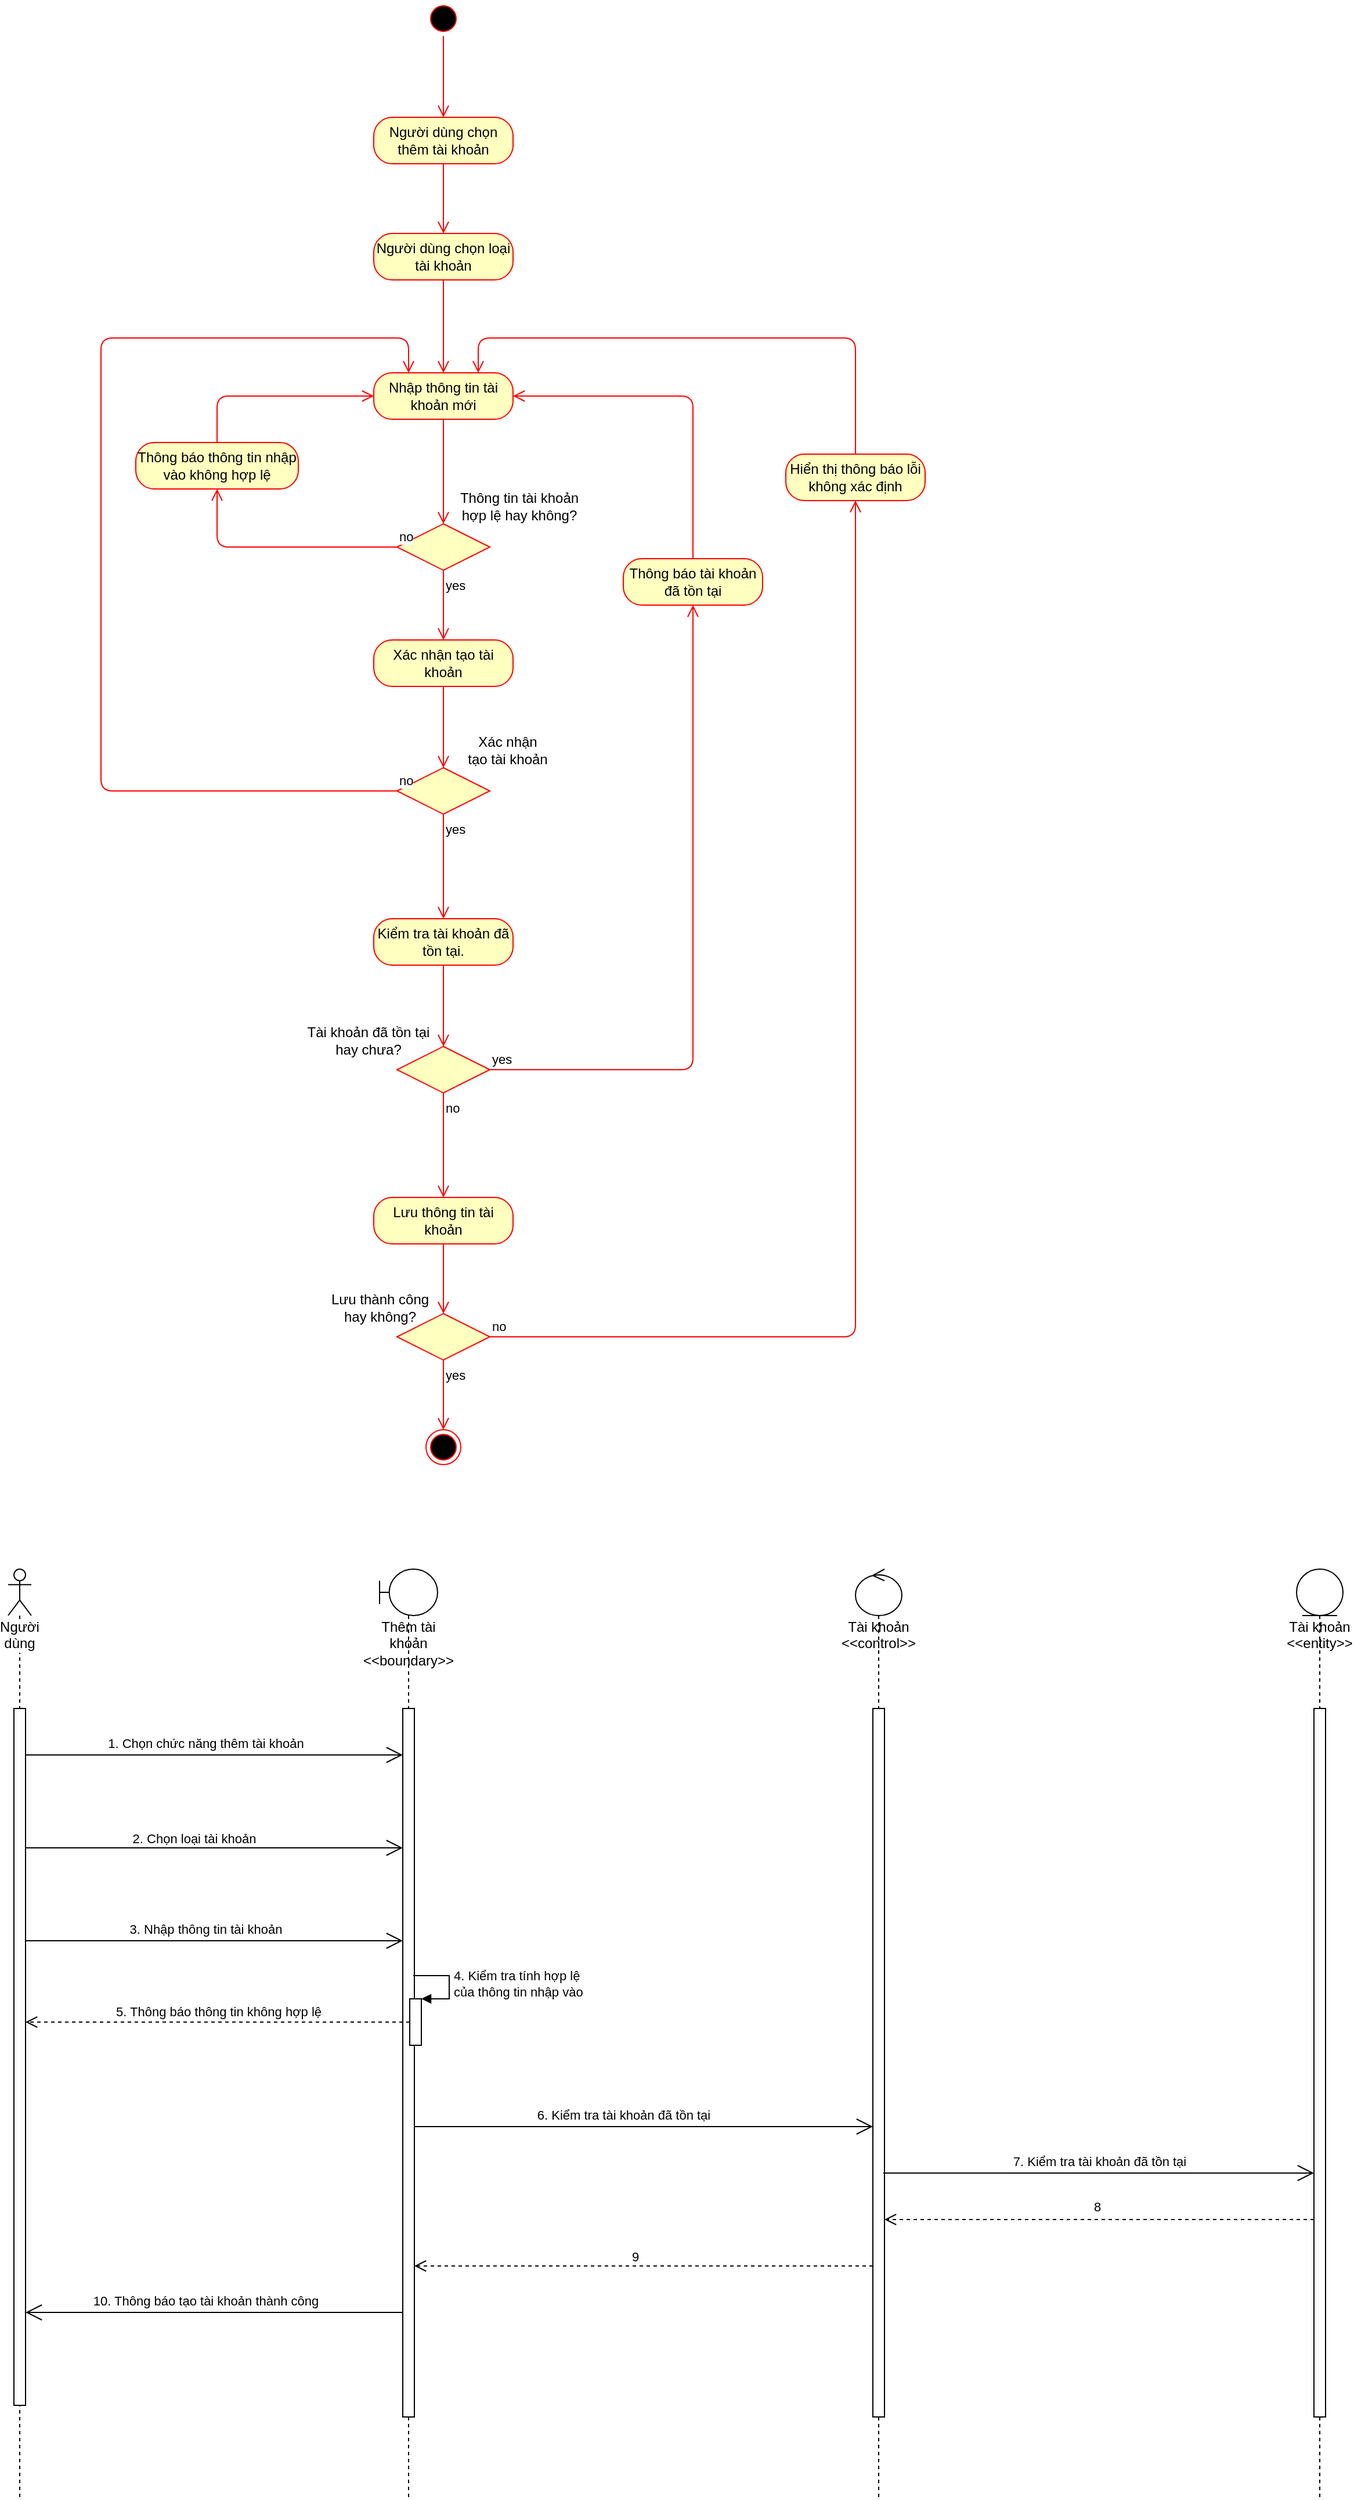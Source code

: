 <mxfile version="13.9.9" type="github">
  <diagram id="-hHKwc8TE8wEk4itMou8" name="Page-1">
    <mxGraphModel dx="942" dy="582" grid="1" gridSize="10" guides="1" tooltips="1" connect="1" arrows="1" fold="1" page="1" pageScale="1" pageWidth="850" pageHeight="1100" math="0" shadow="0">
      <root>
        <mxCell id="0" />
        <mxCell id="1" parent="0" />
        <mxCell id="u_T7zBw5QUFRuD9IZm7b-1" value="" style="ellipse;html=1;shape=startState;fillColor=#000000;strokeColor=#ff0000;" parent="1" vertex="1">
          <mxGeometry x="390" y="10" width="30" height="30" as="geometry" />
        </mxCell>
        <mxCell id="u_T7zBw5QUFRuD9IZm7b-2" value="" style="edgeStyle=orthogonalEdgeStyle;html=1;verticalAlign=bottom;endArrow=open;endSize=8;strokeColor=#ff0000;" parent="1" source="u_T7zBw5QUFRuD9IZm7b-1" target="u_T7zBw5QUFRuD9IZm7b-3" edge="1">
          <mxGeometry relative="1" as="geometry">
            <mxPoint x="405" y="230" as="targetPoint" />
          </mxGeometry>
        </mxCell>
        <mxCell id="u_T7zBw5QUFRuD9IZm7b-3" value="Người dùng chọn thêm tài khoản" style="rounded=1;whiteSpace=wrap;html=1;arcSize=40;fontColor=#000000;fillColor=#ffffc0;strokeColor=#ff0000;" parent="1" vertex="1">
          <mxGeometry x="345" y="110" width="120" height="40" as="geometry" />
        </mxCell>
        <mxCell id="u_T7zBw5QUFRuD9IZm7b-4" value="" style="edgeStyle=orthogonalEdgeStyle;html=1;verticalAlign=bottom;endArrow=open;endSize=8;strokeColor=#ff0000;" parent="1" source="u_T7zBw5QUFRuD9IZm7b-3" target="u_T7zBw5QUFRuD9IZm7b-16" edge="1">
          <mxGeometry relative="1" as="geometry">
            <mxPoint x="404.72" y="325" as="targetPoint" />
          </mxGeometry>
        </mxCell>
        <mxCell id="u_T7zBw5QUFRuD9IZm7b-7" value="Nhập thông tin tài khoản mới" style="rounded=1;whiteSpace=wrap;html=1;arcSize=40;fontColor=#000000;fillColor=#ffffc0;strokeColor=#ff0000;" parent="1" vertex="1">
          <mxGeometry x="345" y="330" width="120" height="40" as="geometry" />
        </mxCell>
        <mxCell id="u_T7zBw5QUFRuD9IZm7b-8" value="" style="edgeStyle=orthogonalEdgeStyle;html=1;verticalAlign=bottom;endArrow=open;endSize=8;strokeColor=#ff0000;entryX=0.5;entryY=0;entryDx=0;entryDy=0;" parent="1" source="u_T7zBw5QUFRuD9IZm7b-7" target="u_T7zBw5QUFRuD9IZm7b-9" edge="1">
          <mxGeometry relative="1" as="geometry">
            <mxPoint x="405" y="440" as="targetPoint" />
          </mxGeometry>
        </mxCell>
        <mxCell id="u_T7zBw5QUFRuD9IZm7b-9" value="" style="rhombus;whiteSpace=wrap;html=1;fillColor=#ffffc0;strokeColor=#ff0000;" parent="1" vertex="1">
          <mxGeometry x="365" y="460" width="80" height="40" as="geometry" />
        </mxCell>
        <mxCell id="u_T7zBw5QUFRuD9IZm7b-10" value="no" style="edgeStyle=orthogonalEdgeStyle;html=1;align=left;verticalAlign=bottom;endArrow=open;endSize=8;strokeColor=#ff0000;entryX=0.5;entryY=1;entryDx=0;entryDy=0;" parent="1" source="u_T7zBw5QUFRuD9IZm7b-9" target="u_T7zBw5QUFRuD9IZm7b-13" edge="1">
          <mxGeometry x="-1" relative="1" as="geometry">
            <mxPoint x="200" y="460" as="targetPoint" />
            <mxPoint x="340" y="480" as="sourcePoint" />
          </mxGeometry>
        </mxCell>
        <mxCell id="u_T7zBw5QUFRuD9IZm7b-11" value="yes" style="edgeStyle=orthogonalEdgeStyle;html=1;align=left;verticalAlign=top;endArrow=open;endSize=8;strokeColor=#ff0000;" parent="1" source="u_T7zBw5QUFRuD9IZm7b-9" target="u_T7zBw5QUFRuD9IZm7b-35" edge="1">
          <mxGeometry x="-1" relative="1" as="geometry">
            <mxPoint x="405" y="580" as="targetPoint" />
          </mxGeometry>
        </mxCell>
        <mxCell id="u_T7zBw5QUFRuD9IZm7b-12" value="&lt;span&gt;Thông tin tài khoản &lt;br&gt;hợp lệ hay không?&lt;/span&gt;" style="text;html=1;align=center;verticalAlign=middle;resizable=0;points=[];autosize=1;" parent="1" vertex="1">
          <mxGeometry x="410" y="430" width="120" height="30" as="geometry" />
        </mxCell>
        <mxCell id="u_T7zBw5QUFRuD9IZm7b-13" value="Thông báo thông tin nhập vào không hợp lệ" style="rounded=1;whiteSpace=wrap;html=1;arcSize=40;fontColor=#000000;fillColor=#ffffc0;strokeColor=#ff0000;" parent="1" vertex="1">
          <mxGeometry x="140" y="390" width="140" height="40" as="geometry" />
        </mxCell>
        <mxCell id="u_T7zBw5QUFRuD9IZm7b-14" value="" style="edgeStyle=orthogonalEdgeStyle;html=1;verticalAlign=bottom;endArrow=open;endSize=8;strokeColor=#ff0000;entryX=0;entryY=0.5;entryDx=0;entryDy=0;exitX=0.5;exitY=0;exitDx=0;exitDy=0;" parent="1" source="u_T7zBw5QUFRuD9IZm7b-13" target="u_T7zBw5QUFRuD9IZm7b-7" edge="1">
          <mxGeometry relative="1" as="geometry">
            <mxPoint x="180" y="430" as="targetPoint" />
            <Array as="points">
              <mxPoint x="210" y="350" />
            </Array>
          </mxGeometry>
        </mxCell>
        <mxCell id="u_T7zBw5QUFRuD9IZm7b-16" value="Người dùng chọn loại tài khoản" style="rounded=1;whiteSpace=wrap;html=1;arcSize=40;fontColor=#000000;fillColor=#ffffc0;strokeColor=#ff0000;" parent="1" vertex="1">
          <mxGeometry x="345" y="210" width="120" height="40" as="geometry" />
        </mxCell>
        <mxCell id="u_T7zBw5QUFRuD9IZm7b-17" value="" style="edgeStyle=orthogonalEdgeStyle;html=1;verticalAlign=bottom;endArrow=open;endSize=8;strokeColor=#ff0000;entryX=0.5;entryY=0;entryDx=0;entryDy=0;" parent="1" source="u_T7zBw5QUFRuD9IZm7b-16" target="u_T7zBw5QUFRuD9IZm7b-7" edge="1">
          <mxGeometry relative="1" as="geometry">
            <mxPoint x="240" y="300" as="targetPoint" />
          </mxGeometry>
        </mxCell>
        <mxCell id="u_T7zBw5QUFRuD9IZm7b-18" value="Kiểm tra tài khoản đã tồn tại." style="rounded=1;whiteSpace=wrap;html=1;arcSize=40;fontColor=#000000;fillColor=#ffffc0;strokeColor=#ff0000;" parent="1" vertex="1">
          <mxGeometry x="345" y="800" width="120" height="40" as="geometry" />
        </mxCell>
        <mxCell id="u_T7zBw5QUFRuD9IZm7b-19" value="" style="edgeStyle=orthogonalEdgeStyle;html=1;verticalAlign=bottom;endArrow=open;endSize=8;strokeColor=#ff0000;" parent="1" source="u_T7zBw5QUFRuD9IZm7b-18" target="u_T7zBw5QUFRuD9IZm7b-20" edge="1">
          <mxGeometry relative="1" as="geometry">
            <mxPoint x="405" y="930" as="targetPoint" />
          </mxGeometry>
        </mxCell>
        <mxCell id="u_T7zBw5QUFRuD9IZm7b-20" value="" style="rhombus;whiteSpace=wrap;html=1;fillColor=#ffffc0;strokeColor=#ff0000;" parent="1" vertex="1">
          <mxGeometry x="365" y="910" width="80" height="40" as="geometry" />
        </mxCell>
        <mxCell id="u_T7zBw5QUFRuD9IZm7b-21" value="yes" style="edgeStyle=orthogonalEdgeStyle;html=1;align=left;verticalAlign=bottom;endArrow=open;endSize=8;strokeColor=#ff0000;" parent="1" source="u_T7zBw5QUFRuD9IZm7b-20" target="u_T7zBw5QUFRuD9IZm7b-24" edge="1">
          <mxGeometry x="-1" relative="1" as="geometry">
            <mxPoint x="640" y="480" as="targetPoint" />
          </mxGeometry>
        </mxCell>
        <mxCell id="u_T7zBw5QUFRuD9IZm7b-22" value="no" style="edgeStyle=orthogonalEdgeStyle;html=1;align=left;verticalAlign=top;endArrow=open;endSize=8;strokeColor=#ff0000;" parent="1" source="u_T7zBw5QUFRuD9IZm7b-20" target="u_T7zBw5QUFRuD9IZm7b-26" edge="1">
          <mxGeometry x="-1" relative="1" as="geometry">
            <mxPoint x="405" y="1070" as="targetPoint" />
          </mxGeometry>
        </mxCell>
        <mxCell id="u_T7zBw5QUFRuD9IZm7b-23" value="Tài khoản đã tồn tại&lt;br&gt;hay chưa?" style="text;html=1;align=center;verticalAlign=middle;resizable=0;points=[];autosize=1;" parent="1" vertex="1">
          <mxGeometry x="280" y="890" width="120" height="30" as="geometry" />
        </mxCell>
        <mxCell id="u_T7zBw5QUFRuD9IZm7b-24" value="Thông báo tài khoản đã tồn tại" style="rounded=1;whiteSpace=wrap;html=1;arcSize=40;fontColor=#000000;fillColor=#ffffc0;strokeColor=#ff0000;" parent="1" vertex="1">
          <mxGeometry x="560" y="490" width="120" height="40" as="geometry" />
        </mxCell>
        <mxCell id="u_T7zBw5QUFRuD9IZm7b-25" value="" style="edgeStyle=orthogonalEdgeStyle;html=1;verticalAlign=bottom;endArrow=open;endSize=8;strokeColor=#ff0000;entryX=1;entryY=0.5;entryDx=0;entryDy=0;" parent="1" source="u_T7zBw5QUFRuD9IZm7b-24" target="u_T7zBw5QUFRuD9IZm7b-7" edge="1">
          <mxGeometry relative="1" as="geometry">
            <mxPoint x="660" y="470" as="targetPoint" />
            <Array as="points">
              <mxPoint x="620" y="350" />
            </Array>
          </mxGeometry>
        </mxCell>
        <mxCell id="u_T7zBw5QUFRuD9IZm7b-26" value="Lưu thông tin tài khoản" style="rounded=1;whiteSpace=wrap;html=1;arcSize=40;fontColor=#000000;fillColor=#ffffc0;strokeColor=#ff0000;" parent="1" vertex="1">
          <mxGeometry x="345" y="1040" width="120" height="40" as="geometry" />
        </mxCell>
        <mxCell id="u_T7zBw5QUFRuD9IZm7b-27" value="" style="edgeStyle=orthogonalEdgeStyle;html=1;verticalAlign=bottom;endArrow=open;endSize=8;strokeColor=#ff0000;entryX=0.5;entryY=0;entryDx=0;entryDy=0;" parent="1" source="u_T7zBw5QUFRuD9IZm7b-26" target="u_T7zBw5QUFRuD9IZm7b-28" edge="1">
          <mxGeometry relative="1" as="geometry">
            <mxPoint x="405" y="1120" as="targetPoint" />
          </mxGeometry>
        </mxCell>
        <mxCell id="u_T7zBw5QUFRuD9IZm7b-28" value="" style="rhombus;whiteSpace=wrap;html=1;fillColor=#ffffc0;strokeColor=#ff0000;" parent="1" vertex="1">
          <mxGeometry x="365" y="1140" width="80" height="40" as="geometry" />
        </mxCell>
        <mxCell id="u_T7zBw5QUFRuD9IZm7b-29" value="no" style="edgeStyle=orthogonalEdgeStyle;html=1;align=left;verticalAlign=bottom;endArrow=open;endSize=8;strokeColor=#ff0000;entryX=0.5;entryY=1;entryDx=0;entryDy=0;" parent="1" source="u_T7zBw5QUFRuD9IZm7b-28" target="u_T7zBw5QUFRuD9IZm7b-32" edge="1">
          <mxGeometry x="-1" relative="1" as="geometry">
            <mxPoint x="720" y="460" as="targetPoint" />
          </mxGeometry>
        </mxCell>
        <mxCell id="u_T7zBw5QUFRuD9IZm7b-30" value="yes" style="edgeStyle=orthogonalEdgeStyle;html=1;align=left;verticalAlign=top;endArrow=open;endSize=8;strokeColor=#ff0000;" parent="1" source="u_T7zBw5QUFRuD9IZm7b-28" target="u_T7zBw5QUFRuD9IZm7b-34" edge="1">
          <mxGeometry x="-1" relative="1" as="geometry">
            <mxPoint x="405" y="1250" as="targetPoint" />
          </mxGeometry>
        </mxCell>
        <mxCell id="u_T7zBw5QUFRuD9IZm7b-31" value="Lưu thành công&lt;br&gt;hay không?" style="text;html=1;align=center;verticalAlign=middle;resizable=0;points=[];autosize=1;" parent="1" vertex="1">
          <mxGeometry x="300" y="1120" width="100" height="30" as="geometry" />
        </mxCell>
        <mxCell id="u_T7zBw5QUFRuD9IZm7b-32" value="Hiển thị thông báo lỗi không xác định" style="rounded=1;whiteSpace=wrap;html=1;arcSize=40;fontColor=#000000;fillColor=#ffffc0;strokeColor=#ff0000;" parent="1" vertex="1">
          <mxGeometry x="700" y="400" width="120" height="40" as="geometry" />
        </mxCell>
        <mxCell id="u_T7zBw5QUFRuD9IZm7b-33" value="" style="edgeStyle=orthogonalEdgeStyle;html=1;verticalAlign=bottom;endArrow=open;endSize=8;strokeColor=#ff0000;entryX=0.75;entryY=0;entryDx=0;entryDy=0;exitX=0.5;exitY=0;exitDx=0;exitDy=0;" parent="1" source="u_T7zBw5QUFRuD9IZm7b-32" target="u_T7zBw5QUFRuD9IZm7b-7" edge="1">
          <mxGeometry relative="1" as="geometry">
            <mxPoint x="740" y="190" as="targetPoint" />
            <Array as="points">
              <mxPoint x="760" y="300" />
              <mxPoint x="435" y="300" />
            </Array>
          </mxGeometry>
        </mxCell>
        <mxCell id="u_T7zBw5QUFRuD9IZm7b-34" value="" style="ellipse;html=1;shape=endState;fillColor=#000000;strokeColor=#ff0000;" parent="1" vertex="1">
          <mxGeometry x="390" y="1240" width="30" height="30" as="geometry" />
        </mxCell>
        <mxCell id="u_T7zBw5QUFRuD9IZm7b-35" value="Xác nhận tạo tài khoản" style="rounded=1;whiteSpace=wrap;html=1;arcSize=40;fontColor=#000000;fillColor=#ffffc0;strokeColor=#ff0000;" parent="1" vertex="1">
          <mxGeometry x="345" y="560" width="120" height="40" as="geometry" />
        </mxCell>
        <mxCell id="u_T7zBw5QUFRuD9IZm7b-36" value="" style="edgeStyle=orthogonalEdgeStyle;html=1;verticalAlign=bottom;endArrow=open;endSize=8;strokeColor=#ff0000;entryX=0.5;entryY=0;entryDx=0;entryDy=0;" parent="1" source="u_T7zBw5QUFRuD9IZm7b-35" target="u_T7zBw5QUFRuD9IZm7b-37" edge="1">
          <mxGeometry relative="1" as="geometry">
            <mxPoint x="405" y="640" as="targetPoint" />
          </mxGeometry>
        </mxCell>
        <mxCell id="u_T7zBw5QUFRuD9IZm7b-37" value="" style="rhombus;whiteSpace=wrap;html=1;fillColor=#ffffc0;strokeColor=#ff0000;" parent="1" vertex="1">
          <mxGeometry x="365" y="670" width="80" height="40" as="geometry" />
        </mxCell>
        <mxCell id="u_T7zBw5QUFRuD9IZm7b-38" value="no" style="edgeStyle=orthogonalEdgeStyle;html=1;align=left;verticalAlign=bottom;endArrow=open;endSize=8;strokeColor=#ff0000;entryX=0.25;entryY=0;entryDx=0;entryDy=0;" parent="1" source="u_T7zBw5QUFRuD9IZm7b-37" target="u_T7zBw5QUFRuD9IZm7b-7" edge="1">
          <mxGeometry x="-1" relative="1" as="geometry">
            <mxPoint x="130" y="300" as="targetPoint" />
            <Array as="points">
              <mxPoint x="110" y="690" />
              <mxPoint x="110" y="300" />
              <mxPoint x="375" y="300" />
            </Array>
          </mxGeometry>
        </mxCell>
        <mxCell id="u_T7zBw5QUFRuD9IZm7b-39" value="yes" style="edgeStyle=orthogonalEdgeStyle;html=1;align=left;verticalAlign=top;endArrow=open;endSize=8;strokeColor=#ff0000;entryX=0.5;entryY=0;entryDx=0;entryDy=0;" parent="1" source="u_T7zBw5QUFRuD9IZm7b-37" target="u_T7zBw5QUFRuD9IZm7b-18" edge="1">
          <mxGeometry x="-1" relative="1" as="geometry">
            <mxPoint x="385" y="770" as="targetPoint" />
          </mxGeometry>
        </mxCell>
        <mxCell id="u_T7zBw5QUFRuD9IZm7b-40" value="Xác nhận&lt;br&gt;tạo tài khoản" style="text;html=1;align=center;verticalAlign=middle;resizable=0;points=[];autosize=1;" parent="1" vertex="1">
          <mxGeometry x="420" y="640" width="80" height="30" as="geometry" />
        </mxCell>
        <mxCell id="bdNDSrImDq5o_G4RIrDo-1" value="Người dùng" style="shape=umlLifeline;participant=umlActor;perimeter=lifelinePerimeter;whiteSpace=wrap;html=1;container=1;collapsible=0;recursiveResize=0;verticalAlign=top;spacingTop=36;outlineConnect=0;labelBackgroundColor=#ffffff;" vertex="1" parent="1">
          <mxGeometry x="30" y="1360" width="20" height="800" as="geometry" />
        </mxCell>
        <mxCell id="bdNDSrImDq5o_G4RIrDo-6" value="" style="html=1;points=[];perimeter=orthogonalPerimeter;labelBackgroundColor=#ffffff;" vertex="1" parent="bdNDSrImDq5o_G4RIrDo-1">
          <mxGeometry x="5" y="120" width="10" height="600" as="geometry" />
        </mxCell>
        <mxCell id="bdNDSrImDq5o_G4RIrDo-2" value="Thêm tài khoản&lt;br&gt;&amp;lt;&amp;lt;boundary&amp;gt;&amp;gt;" style="shape=umlLifeline;participant=umlBoundary;perimeter=lifelinePerimeter;whiteSpace=wrap;html=1;container=1;collapsible=0;recursiveResize=0;verticalAlign=top;spacingTop=36;outlineConnect=0;" vertex="1" parent="1">
          <mxGeometry x="350" y="1360" width="50" height="800" as="geometry" />
        </mxCell>
        <mxCell id="bdNDSrImDq5o_G4RIrDo-7" value="" style="html=1;points=[];perimeter=orthogonalPerimeter;labelBackgroundColor=#ffffff;" vertex="1" parent="bdNDSrImDq5o_G4RIrDo-2">
          <mxGeometry x="20" y="120" width="10" height="610" as="geometry" />
        </mxCell>
        <mxCell id="bdNDSrImDq5o_G4RIrDo-3" value="Tài khoản&lt;br&gt;&amp;lt;&amp;lt;control&amp;gt;&amp;gt;" style="shape=umlLifeline;participant=umlControl;perimeter=lifelinePerimeter;whiteSpace=wrap;html=1;container=1;collapsible=0;recursiveResize=0;verticalAlign=top;spacingTop=36;outlineConnect=0;" vertex="1" parent="1">
          <mxGeometry x="760" y="1360" width="40" height="800" as="geometry" />
        </mxCell>
        <mxCell id="bdNDSrImDq5o_G4RIrDo-8" value="" style="html=1;points=[];perimeter=orthogonalPerimeter;labelBackgroundColor=#ffffff;" vertex="1" parent="bdNDSrImDq5o_G4RIrDo-3">
          <mxGeometry x="15" y="120" width="10" height="610" as="geometry" />
        </mxCell>
        <mxCell id="bdNDSrImDq5o_G4RIrDo-4" value="Tài khoản&lt;br&gt;&amp;lt;&amp;lt;entity&amp;gt;&amp;gt;" style="shape=umlLifeline;participant=umlEntity;perimeter=lifelinePerimeter;whiteSpace=wrap;html=1;container=1;collapsible=0;recursiveResize=0;verticalAlign=top;spacingTop=36;outlineConnect=0;" vertex="1" parent="1">
          <mxGeometry x="1140" y="1360" width="40" height="800" as="geometry" />
        </mxCell>
        <mxCell id="bdNDSrImDq5o_G4RIrDo-9" value="" style="html=1;points=[];perimeter=orthogonalPerimeter;labelBackgroundColor=#ffffff;" vertex="1" parent="bdNDSrImDq5o_G4RIrDo-4">
          <mxGeometry x="15" y="120" width="10" height="610" as="geometry" />
        </mxCell>
        <mxCell id="bdNDSrImDq5o_G4RIrDo-5" value="" style="endArrow=open;endFill=1;endSize=12;html=1;" edge="1" parent="1" source="bdNDSrImDq5o_G4RIrDo-6" target="bdNDSrImDq5o_G4RIrDo-7">
          <mxGeometry width="160" relative="1" as="geometry">
            <mxPoint x="90" y="1530" as="sourcePoint" />
            <mxPoint x="250" y="1530" as="targetPoint" />
            <Array as="points">
              <mxPoint x="300" y="1520" />
            </Array>
          </mxGeometry>
        </mxCell>
        <mxCell id="bdNDSrImDq5o_G4RIrDo-10" value="1. Chọn chức năng thêm tài khoản" style="edgeLabel;html=1;align=center;verticalAlign=middle;resizable=0;points=[];" vertex="1" connectable="0" parent="bdNDSrImDq5o_G4RIrDo-5">
          <mxGeometry x="-0.157" y="-2" relative="1" as="geometry">
            <mxPoint x="18" y="-12" as="offset" />
          </mxGeometry>
        </mxCell>
        <mxCell id="bdNDSrImDq5o_G4RIrDo-11" value="" style="endArrow=open;endFill=1;endSize=12;html=1;" edge="1" parent="1" source="bdNDSrImDq5o_G4RIrDo-6" target="bdNDSrImDq5o_G4RIrDo-7">
          <mxGeometry width="160" relative="1" as="geometry">
            <mxPoint x="100" y="1600" as="sourcePoint" />
            <mxPoint x="260" y="1600" as="targetPoint" />
            <Array as="points">
              <mxPoint x="220" y="1600" />
            </Array>
          </mxGeometry>
        </mxCell>
        <mxCell id="bdNDSrImDq5o_G4RIrDo-12" value="2. Chọn loại tài khoản" style="edgeLabel;html=1;align=center;verticalAlign=middle;resizable=0;points=[];" vertex="1" connectable="0" parent="bdNDSrImDq5o_G4RIrDo-11">
          <mxGeometry x="-0.262" y="4" relative="1" as="geometry">
            <mxPoint x="25" y="-4" as="offset" />
          </mxGeometry>
        </mxCell>
        <mxCell id="bdNDSrImDq5o_G4RIrDo-14" value="" style="endArrow=open;endFill=1;endSize=12;html=1;" edge="1" parent="1" source="bdNDSrImDq5o_G4RIrDo-6" target="bdNDSrImDq5o_G4RIrDo-7">
          <mxGeometry width="160" relative="1" as="geometry">
            <mxPoint x="120" y="1670" as="sourcePoint" />
            <mxPoint x="280" y="1670" as="targetPoint" />
            <Array as="points">
              <mxPoint x="220" y="1680" />
            </Array>
          </mxGeometry>
        </mxCell>
        <mxCell id="bdNDSrImDq5o_G4RIrDo-15" value="3. Nhập thông tin tài khoản" style="edgeLabel;html=1;align=center;verticalAlign=middle;resizable=0;points=[];" vertex="1" connectable="0" parent="bdNDSrImDq5o_G4RIrDo-14">
          <mxGeometry x="-0.206" y="-1" relative="1" as="geometry">
            <mxPoint x="26" y="-11" as="offset" />
          </mxGeometry>
        </mxCell>
        <mxCell id="bdNDSrImDq5o_G4RIrDo-16" value="" style="html=1;points=[];perimeter=orthogonalPerimeter;labelBackgroundColor=#ffffff;" vertex="1" parent="1">
          <mxGeometry x="376" y="1730" width="10" height="40" as="geometry" />
        </mxCell>
        <mxCell id="bdNDSrImDq5o_G4RIrDo-17" value="4. Kiểm tra tính hợp lệ &lt;br&gt;của thông tin nhập vào" style="edgeStyle=orthogonalEdgeStyle;html=1;align=left;spacingLeft=2;endArrow=block;rounded=0;entryX=1;entryY=0;" edge="1" target="bdNDSrImDq5o_G4RIrDo-16" parent="1">
          <mxGeometry relative="1" as="geometry">
            <mxPoint x="379" y="1710" as="sourcePoint" />
            <Array as="points">
              <mxPoint x="379" y="1710" />
              <mxPoint x="410" y="1710" />
              <mxPoint x="410" y="1730" />
            </Array>
          </mxGeometry>
        </mxCell>
        <mxCell id="bdNDSrImDq5o_G4RIrDo-18" value="5. Thông báo thông tin không hợp lệ" style="html=1;verticalAlign=bottom;endArrow=open;dashed=1;endSize=8;" edge="1" parent="1" source="bdNDSrImDq5o_G4RIrDo-16" target="bdNDSrImDq5o_G4RIrDo-6">
          <mxGeometry relative="1" as="geometry">
            <mxPoint x="290" y="1840" as="sourcePoint" />
            <mxPoint x="210" y="1840" as="targetPoint" />
          </mxGeometry>
        </mxCell>
        <mxCell id="bdNDSrImDq5o_G4RIrDo-20" value="" style="endArrow=open;endFill=1;endSize=12;html=1;" edge="1" parent="1" source="bdNDSrImDq5o_G4RIrDo-7" target="bdNDSrImDq5o_G4RIrDo-8">
          <mxGeometry width="160" relative="1" as="geometry">
            <mxPoint x="490" y="1870" as="sourcePoint" />
            <mxPoint x="650" y="1870" as="targetPoint" />
            <Array as="points">
              <mxPoint x="420" y="1840" />
            </Array>
          </mxGeometry>
        </mxCell>
        <mxCell id="bdNDSrImDq5o_G4RIrDo-21" value="6. Kiểm tra tài khoản đã tồn tại" style="edgeLabel;html=1;align=center;verticalAlign=middle;resizable=0;points=[];" vertex="1" connectable="0" parent="bdNDSrImDq5o_G4RIrDo-20">
          <mxGeometry x="-0.281" y="-2" relative="1" as="geometry">
            <mxPoint x="38" y="-12" as="offset" />
          </mxGeometry>
        </mxCell>
        <mxCell id="bdNDSrImDq5o_G4RIrDo-22" value="" style="endArrow=open;endFill=1;endSize=12;html=1;" edge="1" parent="1" target="bdNDSrImDq5o_G4RIrDo-9">
          <mxGeometry width="160" relative="1" as="geometry">
            <mxPoint x="784" y="1880" as="sourcePoint" />
            <mxPoint x="950" y="1880" as="targetPoint" />
          </mxGeometry>
        </mxCell>
        <mxCell id="bdNDSrImDq5o_G4RIrDo-23" value="7. Kiểm tra tài khoản đã tồn tại" style="edgeLabel;html=1;align=center;verticalAlign=middle;resizable=0;points=[];" vertex="1" connectable="0" parent="bdNDSrImDq5o_G4RIrDo-22">
          <mxGeometry x="-0.407" y="-1" relative="1" as="geometry">
            <mxPoint x="76" y="-10.96" as="offset" />
          </mxGeometry>
        </mxCell>
        <mxCell id="bdNDSrImDq5o_G4RIrDo-24" value="" style="html=1;verticalAlign=bottom;endArrow=open;dashed=1;endSize=8;" edge="1" parent="1" source="bdNDSrImDq5o_G4RIrDo-9" target="bdNDSrImDq5o_G4RIrDo-8">
          <mxGeometry relative="1" as="geometry">
            <mxPoint x="1000" y="2010" as="sourcePoint" />
            <mxPoint x="920" y="2010" as="targetPoint" />
            <Array as="points">
              <mxPoint x="810" y="1920" />
            </Array>
          </mxGeometry>
        </mxCell>
        <mxCell id="bdNDSrImDq5o_G4RIrDo-29" value="8" style="edgeLabel;html=1;align=center;verticalAlign=middle;resizable=0;points=[];" vertex="1" connectable="0" parent="bdNDSrImDq5o_G4RIrDo-24">
          <mxGeometry x="0.295" y="-2" relative="1" as="geometry">
            <mxPoint x="52" y="-9.37" as="offset" />
          </mxGeometry>
        </mxCell>
        <mxCell id="bdNDSrImDq5o_G4RIrDo-26" value="" style="html=1;verticalAlign=bottom;endArrow=open;dashed=1;endSize=8;" edge="1" parent="1" source="bdNDSrImDq5o_G4RIrDo-8" target="bdNDSrImDq5o_G4RIrDo-7">
          <mxGeometry relative="1" as="geometry">
            <mxPoint x="610" y="2070" as="sourcePoint" />
            <mxPoint x="530" y="2070" as="targetPoint" />
            <Array as="points">
              <mxPoint x="520" y="1960" />
            </Array>
          </mxGeometry>
        </mxCell>
        <mxCell id="bdNDSrImDq5o_G4RIrDo-30" value="9" style="edgeLabel;html=1;align=center;verticalAlign=middle;resizable=0;points=[];" vertex="1" connectable="0" parent="bdNDSrImDq5o_G4RIrDo-26">
          <mxGeometry x="0.073" y="-4" relative="1" as="geometry">
            <mxPoint x="7" y="-4" as="offset" />
          </mxGeometry>
        </mxCell>
        <mxCell id="bdNDSrImDq5o_G4RIrDo-27" value="" style="endArrow=open;endFill=1;endSize=12;html=1;" edge="1" parent="1">
          <mxGeometry width="160" relative="1" as="geometry">
            <mxPoint x="370" y="2000" as="sourcePoint" />
            <mxPoint x="45" y="2000" as="targetPoint" />
            <Array as="points" />
          </mxGeometry>
        </mxCell>
        <mxCell id="bdNDSrImDq5o_G4RIrDo-28" value="10. Thông báo tạo tài khoản thành công" style="edgeLabel;html=1;align=center;verticalAlign=middle;resizable=0;points=[];" vertex="1" connectable="0" parent="bdNDSrImDq5o_G4RIrDo-27">
          <mxGeometry x="0.329" y="-1" relative="1" as="geometry">
            <mxPoint x="46" y="-9" as="offset" />
          </mxGeometry>
        </mxCell>
      </root>
    </mxGraphModel>
  </diagram>
</mxfile>
